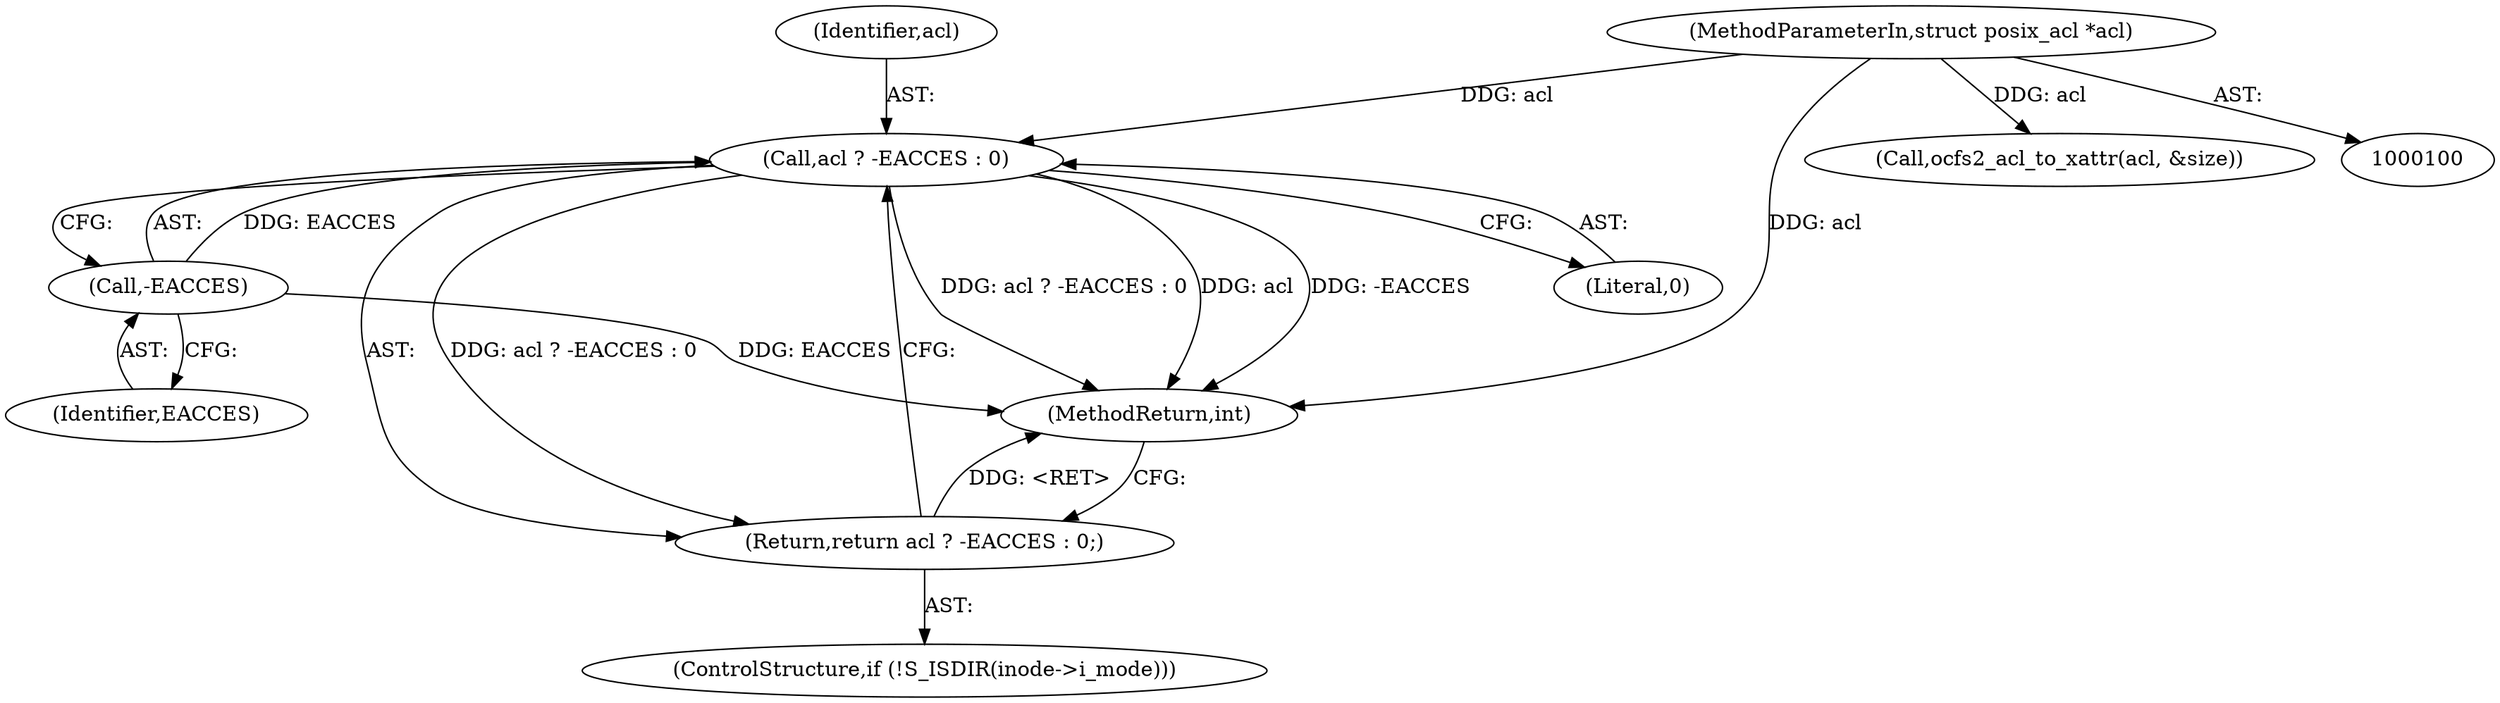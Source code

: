 digraph "0_linux_073931017b49d9458aa351605b43a7e34598caef_9@pointer" {
"1000173" [label="(Call,acl ? -EACCES : 0)"];
"1000105" [label="(MethodParameterIn,struct posix_acl *acl)"];
"1000175" [label="(Call,-EACCES)"];
"1000172" [label="(Return,return acl ? -EACCES : 0;)"];
"1000188" [label="(Call,ocfs2_acl_to_xattr(acl, &size))"];
"1000166" [label="(ControlStructure,if (!S_ISDIR(inode->i_mode)))"];
"1000177" [label="(Literal,0)"];
"1000105" [label="(MethodParameterIn,struct posix_acl *acl)"];
"1000173" [label="(Call,acl ? -EACCES : 0)"];
"1000176" [label="(Identifier,EACCES)"];
"1000229" [label="(MethodReturn,int)"];
"1000175" [label="(Call,-EACCES)"];
"1000174" [label="(Identifier,acl)"];
"1000172" [label="(Return,return acl ? -EACCES : 0;)"];
"1000173" -> "1000172"  [label="AST: "];
"1000173" -> "1000175"  [label="CFG: "];
"1000173" -> "1000177"  [label="CFG: "];
"1000174" -> "1000173"  [label="AST: "];
"1000175" -> "1000173"  [label="AST: "];
"1000177" -> "1000173"  [label="AST: "];
"1000172" -> "1000173"  [label="CFG: "];
"1000173" -> "1000229"  [label="DDG: acl ? -EACCES : 0"];
"1000173" -> "1000229"  [label="DDG: acl"];
"1000173" -> "1000229"  [label="DDG: -EACCES"];
"1000173" -> "1000172"  [label="DDG: acl ? -EACCES : 0"];
"1000105" -> "1000173"  [label="DDG: acl"];
"1000175" -> "1000173"  [label="DDG: EACCES"];
"1000105" -> "1000100"  [label="AST: "];
"1000105" -> "1000229"  [label="DDG: acl"];
"1000105" -> "1000188"  [label="DDG: acl"];
"1000175" -> "1000176"  [label="CFG: "];
"1000176" -> "1000175"  [label="AST: "];
"1000175" -> "1000229"  [label="DDG: EACCES"];
"1000172" -> "1000166"  [label="AST: "];
"1000229" -> "1000172"  [label="CFG: "];
"1000172" -> "1000229"  [label="DDG: <RET>"];
}
